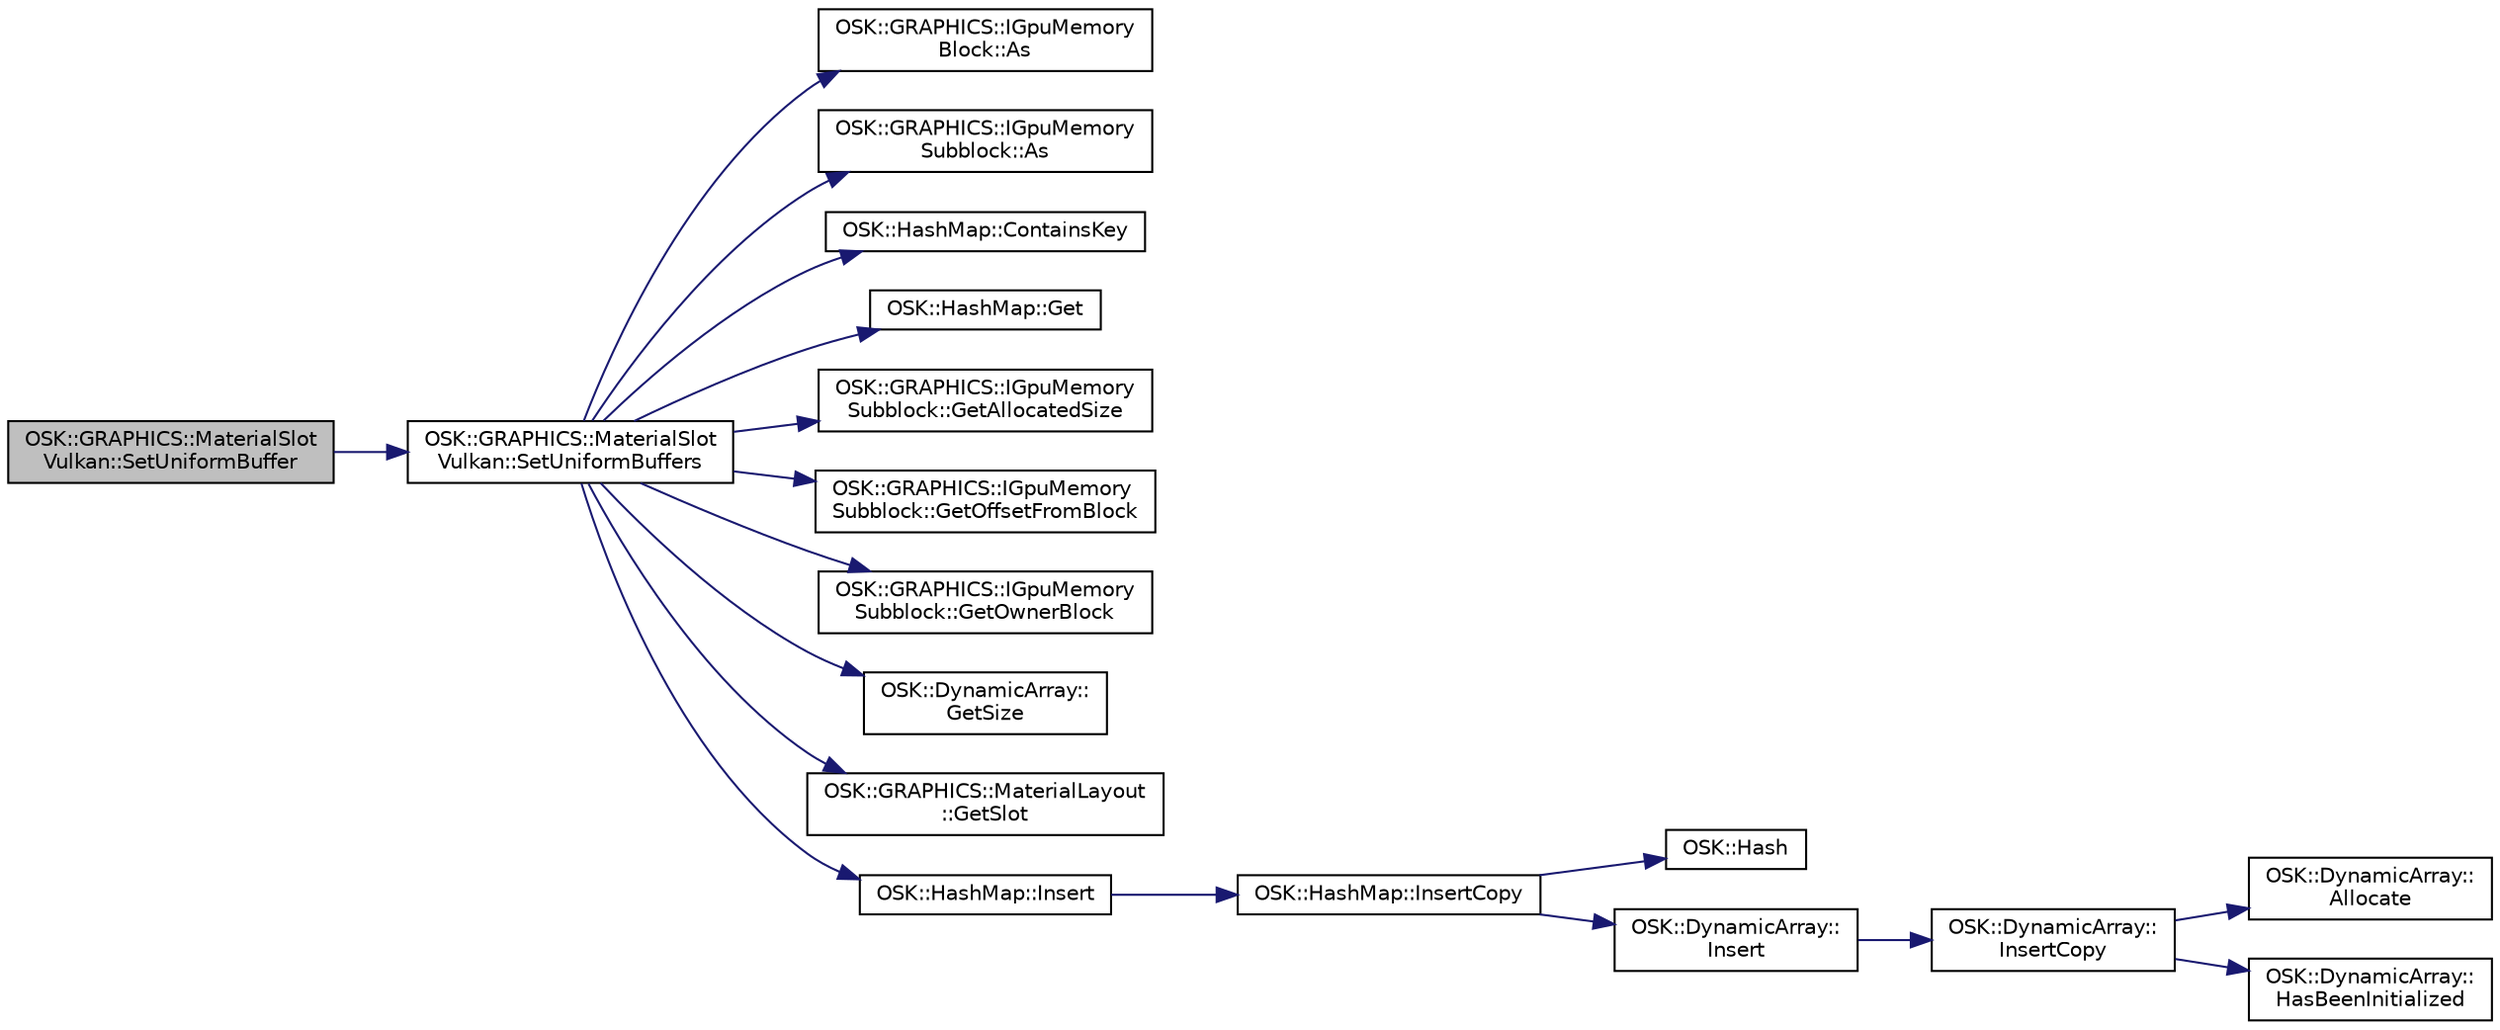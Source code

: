 digraph "OSK::GRAPHICS::MaterialSlotVulkan::SetUniformBuffer"
{
 // LATEX_PDF_SIZE
  edge [fontname="Helvetica",fontsize="10",labelfontname="Helvetica",labelfontsize="10"];
  node [fontname="Helvetica",fontsize="10",shape=record];
  rankdir="LR";
  Node1 [label="OSK::GRAPHICS::MaterialSlot\lVulkan::SetUniformBuffer",height=0.2,width=0.4,color="black", fillcolor="grey75", style="filled", fontcolor="black",tooltip="Establece el UNIFORM BUFFER que será asignado al binding con el nombre dado. Puede usarse esta funció..."];
  Node1 -> Node2 [color="midnightblue",fontsize="10",style="solid"];
  Node2 [label="OSK::GRAPHICS::MaterialSlot\lVulkan::SetUniformBuffers",height=0.2,width=0.4,color="black", fillcolor="white", style="filled",URL="$class_o_s_k_1_1_g_r_a_p_h_i_c_s_1_1_material_slot_vulkan.html#abfbf756343f0c7e5fe8838f4f31cc677",tooltip="Establece el UNIFORM BUFFER que será asignado al binding con el nombre dado. Puede usarse esta funció..."];
  Node2 -> Node3 [color="midnightblue",fontsize="10",style="solid"];
  Node3 [label="OSK::GRAPHICS::IGpuMemory\lBlock::As",height=0.2,width=0.4,color="black", fillcolor="white", style="filled",URL="$class_o_s_k_1_1_g_r_a_p_h_i_c_s_1_1_i_gpu_memory_block.html#a91118fa3b6e9b9bc8964bd4a71ab6233",tooltip=" "];
  Node2 -> Node4 [color="midnightblue",fontsize="10",style="solid"];
  Node4 [label="OSK::GRAPHICS::IGpuMemory\lSubblock::As",height=0.2,width=0.4,color="black", fillcolor="white", style="filled",URL="$class_o_s_k_1_1_g_r_a_p_h_i_c_s_1_1_i_gpu_memory_subblock.html#a184a8433d5967eea3dd00fd988d3dff2",tooltip=" "];
  Node2 -> Node5 [color="midnightblue",fontsize="10",style="solid"];
  Node5 [label="OSK::HashMap::ContainsKey",height=0.2,width=0.4,color="black", fillcolor="white", style="filled",URL="$class_o_s_k_1_1_hash_map.html#a63c8ed49b0b6dcccd30aee2c74c8e1df",tooltip="Comprueba si existe una apreja con el valor llave dado."];
  Node2 -> Node6 [color="midnightblue",fontsize="10",style="solid"];
  Node6 [label="OSK::HashMap::Get",height=0.2,width=0.4,color="black", fillcolor="white", style="filled",URL="$class_o_s_k_1_1_hash_map.html#a93a98e2495dab16229085c7109a27b30",tooltip="Devuelve el valor enlazado del valor llave dado."];
  Node2 -> Node7 [color="midnightblue",fontsize="10",style="solid"];
  Node7 [label="OSK::GRAPHICS::IGpuMemory\lSubblock::GetAllocatedSize",height=0.2,width=0.4,color="black", fillcolor="white", style="filled",URL="$class_o_s_k_1_1_g_r_a_p_h_i_c_s_1_1_i_gpu_memory_subblock.html#a98060a86b121f0940cde38c36eca822f",tooltip=" "];
  Node2 -> Node8 [color="midnightblue",fontsize="10",style="solid"];
  Node8 [label="OSK::GRAPHICS::IGpuMemory\lSubblock::GetOffsetFromBlock",height=0.2,width=0.4,color="black", fillcolor="white", style="filled",URL="$class_o_s_k_1_1_g_r_a_p_h_i_c_s_1_1_i_gpu_memory_subblock.html#aaa35c7cacfe1d64bebe648bd0f34791c",tooltip=" "];
  Node2 -> Node9 [color="midnightblue",fontsize="10",style="solid"];
  Node9 [label="OSK::GRAPHICS::IGpuMemory\lSubblock::GetOwnerBlock",height=0.2,width=0.4,color="black", fillcolor="white", style="filled",URL="$class_o_s_k_1_1_g_r_a_p_h_i_c_s_1_1_i_gpu_memory_subblock.html#aa93fb9b1213377fa3e4187569872671e",tooltip=" "];
  Node2 -> Node10 [color="midnightblue",fontsize="10",style="solid"];
  Node10 [label="OSK::DynamicArray::\lGetSize",height=0.2,width=0.4,color="black", fillcolor="white", style="filled",URL="$class_o_s_k_1_1_dynamic_array.html#a94d0cbf0543d0c976de674d31b15df90",tooltip="Devuelve el número de elementos almacenados."];
  Node2 -> Node11 [color="midnightblue",fontsize="10",style="solid"];
  Node11 [label="OSK::GRAPHICS::MaterialLayout\l::GetSlot",height=0.2,width=0.4,color="black", fillcolor="white", style="filled",URL="$class_o_s_k_1_1_g_r_a_p_h_i_c_s_1_1_material_layout.html#a7a1845df7f0113a0285adfbea469df90",tooltip="Obtiene el slot con el nombre dado, si existe."];
  Node2 -> Node12 [color="midnightblue",fontsize="10",style="solid"];
  Node12 [label="OSK::HashMap::Insert",height=0.2,width=0.4,color="black", fillcolor="white", style="filled",URL="$class_o_s_k_1_1_hash_map.html#a9840da146cc95d82bc7c505334db32a4",tooltip="Inserta una nueva pareja."];
  Node12 -> Node13 [color="midnightblue",fontsize="10",style="solid"];
  Node13 [label="OSK::HashMap::InsertCopy",height=0.2,width=0.4,color="black", fillcolor="white", style="filled",URL="$class_o_s_k_1_1_hash_map.html#af771fb92432ce33ada3fa200b99bb180",tooltip="Inserta una nueva pareja."];
  Node13 -> Node14 [color="midnightblue",fontsize="10",style="solid"];
  Node14 [label="OSK::Hash",height=0.2,width=0.4,color="black", fillcolor="white", style="filled",URL="$namespace_o_s_k.html#a04b5e685357657e277fd7bc30efd93ba",tooltip=" "];
  Node13 -> Node15 [color="midnightblue",fontsize="10",style="solid"];
  Node15 [label="OSK::DynamicArray::\lInsert",height=0.2,width=0.4,color="black", fillcolor="white", style="filled",URL="$class_o_s_k_1_1_dynamic_array.html#a2c1e7bd2efbadf8b163f67c26921ba53",tooltip="Inserta un elemento al final del array."];
  Node15 -> Node16 [color="midnightblue",fontsize="10",style="solid"];
  Node16 [label="OSK::DynamicArray::\lInsertCopy",height=0.2,width=0.4,color="black", fillcolor="white", style="filled",URL="$class_o_s_k_1_1_dynamic_array.html#a037c4e2c0414718e5fc3cc608167a261",tooltip="Inserta una copia del elemento al final del array."];
  Node16 -> Node17 [color="midnightblue",fontsize="10",style="solid"];
  Node17 [label="OSK::DynamicArray::\lAllocate",height=0.2,width=0.4,color="black", fillcolor="white", style="filled",URL="$class_o_s_k_1_1_dynamic_array.html#acf322bf27bf4bfd581079500c67171a6",tooltip="Reserva espacio para 'size' elementos. Preserva los elementos anteriores."];
  Node16 -> Node18 [color="midnightblue",fontsize="10",style="solid"];
  Node18 [label="OSK::DynamicArray::\lHasBeenInitialized",height=0.2,width=0.4,color="black", fillcolor="white", style="filled",URL="$class_o_s_k_1_1_dynamic_array.html#a24b36038b685ea5f33b2b9b279035cef",tooltip="Devuelve true si el array se ha inicializado."];
}
